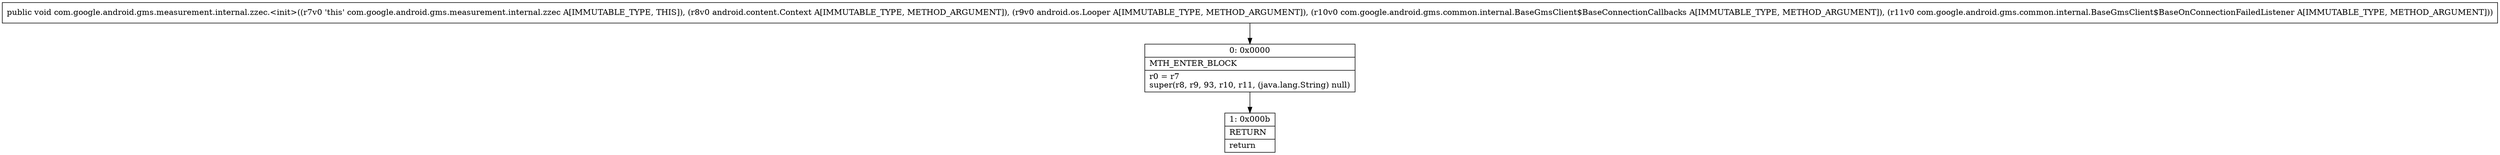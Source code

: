 digraph "CFG forcom.google.android.gms.measurement.internal.zzec.\<init\>(Landroid\/content\/Context;Landroid\/os\/Looper;Lcom\/google\/android\/gms\/common\/internal\/BaseGmsClient$BaseConnectionCallbacks;Lcom\/google\/android\/gms\/common\/internal\/BaseGmsClient$BaseOnConnectionFailedListener;)V" {
Node_0 [shape=record,label="{0\:\ 0x0000|MTH_ENTER_BLOCK\l|r0 = r7\lsuper(r8, r9, 93, r10, r11, (java.lang.String) null)\l}"];
Node_1 [shape=record,label="{1\:\ 0x000b|RETURN\l|return\l}"];
MethodNode[shape=record,label="{public void com.google.android.gms.measurement.internal.zzec.\<init\>((r7v0 'this' com.google.android.gms.measurement.internal.zzec A[IMMUTABLE_TYPE, THIS]), (r8v0 android.content.Context A[IMMUTABLE_TYPE, METHOD_ARGUMENT]), (r9v0 android.os.Looper A[IMMUTABLE_TYPE, METHOD_ARGUMENT]), (r10v0 com.google.android.gms.common.internal.BaseGmsClient$BaseConnectionCallbacks A[IMMUTABLE_TYPE, METHOD_ARGUMENT]), (r11v0 com.google.android.gms.common.internal.BaseGmsClient$BaseOnConnectionFailedListener A[IMMUTABLE_TYPE, METHOD_ARGUMENT])) }"];
MethodNode -> Node_0;
Node_0 -> Node_1;
}

